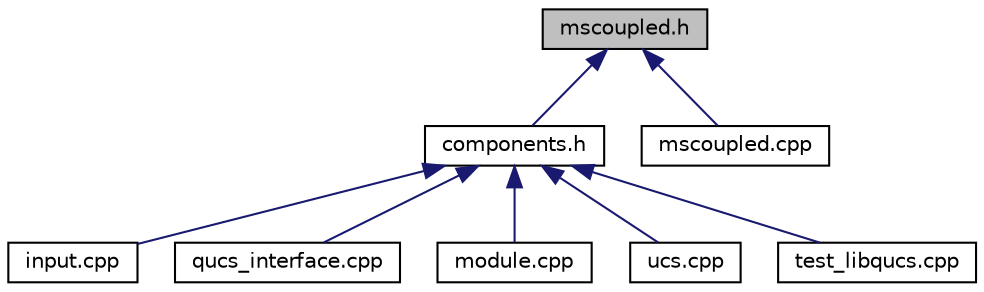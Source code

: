 digraph G
{
  edge [fontname="Helvetica",fontsize="10",labelfontname="Helvetica",labelfontsize="10"];
  node [fontname="Helvetica",fontsize="10",shape=record];
  Node1 [label="mscoupled.h",height=0.2,width=0.4,color="black", fillcolor="grey75", style="filled" fontcolor="black"];
  Node1 -> Node2 [dir="back",color="midnightblue",fontsize="10",style="solid",fontname="Helvetica"];
  Node2 [label="components.h",height=0.2,width=0.4,color="black", fillcolor="white", style="filled",URL="$components_8h.html"];
  Node2 -> Node3 [dir="back",color="midnightblue",fontsize="10",style="solid",fontname="Helvetica"];
  Node3 [label="input.cpp",height=0.2,width=0.4,color="black", fillcolor="white", style="filled",URL="$input_8cpp.html"];
  Node2 -> Node4 [dir="back",color="midnightblue",fontsize="10",style="solid",fontname="Helvetica"];
  Node4 [label="qucs_interface.cpp",height=0.2,width=0.4,color="black", fillcolor="white", style="filled",URL="$qucs__interface_8cpp.html"];
  Node2 -> Node5 [dir="back",color="midnightblue",fontsize="10",style="solid",fontname="Helvetica"];
  Node5 [label="module.cpp",height=0.2,width=0.4,color="black", fillcolor="white", style="filled",URL="$module_8cpp.html"];
  Node2 -> Node6 [dir="back",color="midnightblue",fontsize="10",style="solid",fontname="Helvetica"];
  Node6 [label="ucs.cpp",height=0.2,width=0.4,color="black", fillcolor="white", style="filled",URL="$ucs_8cpp.html"];
  Node2 -> Node7 [dir="back",color="midnightblue",fontsize="10",style="solid",fontname="Helvetica"];
  Node7 [label="test_libqucs.cpp",height=0.2,width=0.4,color="black", fillcolor="white", style="filled",URL="$test__libqucs_8cpp.html"];
  Node1 -> Node8 [dir="back",color="midnightblue",fontsize="10",style="solid",fontname="Helvetica"];
  Node8 [label="mscoupled.cpp",height=0.2,width=0.4,color="black", fillcolor="white", style="filled",URL="$mscoupled_8cpp.html"];
}
